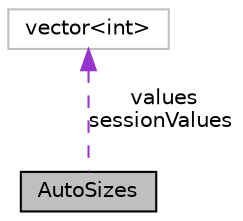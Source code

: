 digraph "AutoSizes"
{
  edge [fontname="Helvetica",fontsize="10",labelfontname="Helvetica",labelfontsize="10"];
  node [fontname="Helvetica",fontsize="10",shape=record];
  Node1 [label="AutoSizes",height=0.2,width=0.4,color="black", fillcolor="grey75", style="filled", fontcolor="black"];
  Node2 [label="vector\<int\>",height=0.2,width=0.4,color="grey75", fillcolor="white", style="filled"];
  Node2 -> Node1 [dir="back",color="darkorchid3",fontsize="10",style="dashed",label=" values\nsessionValues" ,fontname="Helvetica"];
}

